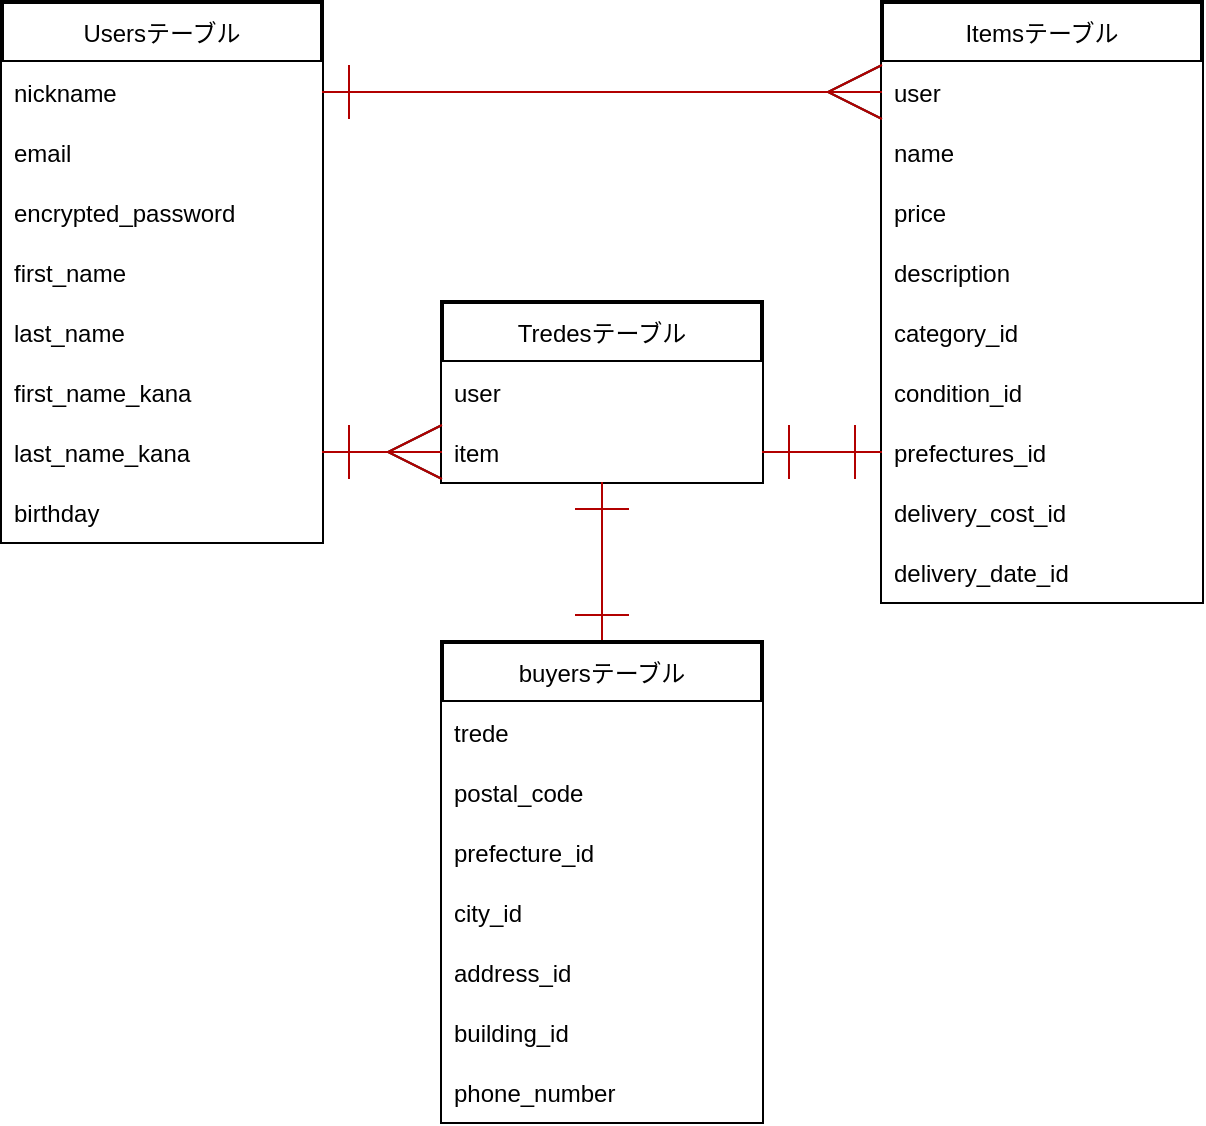 <mxfile>
    <diagram id="N-8uD74L67IFB2PYC5_n" name="ページ1">
        <mxGraphModel dx="834" dy="642" grid="1" gridSize="10" guides="1" tooltips="1" connect="1" arrows="1" fold="1" page="0" pageScale="1" pageWidth="827" pageHeight="1169" math="0" shadow="0">
            <root>
                <mxCell id="0"/>
                <mxCell id="1" parent="0"/>
                <mxCell id="2" value="Usersテーブル" style="swimlane;fontStyle=0;childLayout=stackLayout;horizontal=1;startSize=30;horizontalStack=0;resizeParent=1;resizeParentMax=0;resizeLast=0;collapsible=1;marginBottom=0;fillColor=#bac8d3;strokeColor=#23445d;" parent="1" vertex="1">
                    <mxGeometry x="40" y="40" width="160" height="270" as="geometry"/>
                </mxCell>
                <mxCell id="3" value="nickname" style="text;strokeColor=none;fillColor=none;align=left;verticalAlign=middle;spacingLeft=4;spacingRight=4;overflow=hidden;points=[[0,0.5],[1,0.5]];portConstraint=eastwest;rotatable=0;" parent="2" vertex="1">
                    <mxGeometry y="30" width="160" height="30" as="geometry"/>
                </mxCell>
                <mxCell id="5" value="email" style="text;strokeColor=none;fillColor=none;align=left;verticalAlign=middle;spacingLeft=4;spacingRight=4;overflow=hidden;points=[[0,0.5],[1,0.5]];portConstraint=eastwest;rotatable=0;" parent="2" vertex="1">
                    <mxGeometry y="60" width="160" height="30" as="geometry"/>
                </mxCell>
                <mxCell id="15" value="encrypted_passwaord" style="text;strokeColor=none;fillColor=none;align=left;verticalAlign=middle;spacingLeft=4;spacingRight=4;overflow=hidden;points=[[0,0.5],[1,0.5]];portConstraint=eastwest;rotatable=0;" parent="2" vertex="1">
                    <mxGeometry y="90" width="160" height="30" as="geometry"/>
                </mxCell>
                <mxCell id="16" value="first_name" style="text;strokeColor=none;fillColor=none;align=left;verticalAlign=middle;spacingLeft=4;spacingRight=4;overflow=hidden;points=[[0,0.5],[1,0.5]];portConstraint=eastwest;rotatable=0;" parent="2" vertex="1">
                    <mxGeometry y="120" width="160" height="30" as="geometry"/>
                </mxCell>
                <mxCell id="17" value="last_name" style="text;strokeColor=none;fillColor=none;align=left;verticalAlign=middle;spacingLeft=4;spacingRight=4;overflow=hidden;points=[[0,0.5],[1,0.5]];portConstraint=eastwest;rotatable=0;" parent="2" vertex="1">
                    <mxGeometry y="150" width="160" height="30" as="geometry"/>
                </mxCell>
                <mxCell id="18" value="first_name_kana" style="text;strokeColor=none;fillColor=none;align=left;verticalAlign=middle;spacingLeft=4;spacingRight=4;overflow=hidden;points=[[0,0.5],[1,0.5]];portConstraint=eastwest;rotatable=0;" parent="2" vertex="1">
                    <mxGeometry y="180" width="160" height="30" as="geometry"/>
                </mxCell>
                <mxCell id="19" value="last_name_kana" style="text;strokeColor=none;fillColor=none;align=left;verticalAlign=middle;spacingLeft=4;spacingRight=4;overflow=hidden;points=[[0,0.5],[1,0.5]];portConstraint=eastwest;rotatable=0;" parent="2" vertex="1">
                    <mxGeometry y="210" width="160" height="30" as="geometry"/>
                </mxCell>
                <mxCell id="20" value="birthday" style="text;strokeColor=none;fillColor=none;align=left;verticalAlign=middle;spacingLeft=4;spacingRight=4;overflow=hidden;points=[[0,0.5],[1,0.5]];portConstraint=eastwest;rotatable=0;" parent="2" vertex="1">
                    <mxGeometry y="240" width="160" height="30" as="geometry"/>
                </mxCell>
                <mxCell id="6" value="Tredesテーブル" style="swimlane;fontStyle=0;childLayout=stackLayout;horizontal=1;startSize=30;horizontalStack=0;resizeParent=1;resizeParentMax=0;resizeLast=0;collapsible=1;marginBottom=0;fillColor=#bac8d3;strokeColor=#23445d;" parent="1" vertex="1">
                    <mxGeometry x="260" y="190" width="160" height="90" as="geometry"/>
                </mxCell>
                <mxCell id="7" value="user" style="text;strokeColor=none;fillColor=none;align=left;verticalAlign=middle;spacingLeft=4;spacingRight=4;overflow=hidden;points=[[0,0.5],[1,0.5]];portConstraint=eastwest;rotatable=0;" parent="6" vertex="1">
                    <mxGeometry y="30" width="160" height="30" as="geometry"/>
                </mxCell>
                <mxCell id="8" value="item" style="text;strokeColor=none;fillColor=none;align=left;verticalAlign=middle;spacingLeft=4;spacingRight=4;overflow=hidden;points=[[0,0.5],[1,0.5]];portConstraint=eastwest;rotatable=0;" parent="6" vertex="1">
                    <mxGeometry y="60" width="160" height="30" as="geometry"/>
                </mxCell>
                <mxCell id="10" value="Itemsテーブル" style="swimlane;fontStyle=0;childLayout=stackLayout;horizontal=1;startSize=30;horizontalStack=0;resizeParent=1;resizeParentMax=0;resizeLast=0;collapsible=1;marginBottom=0;fillColor=#bac8d3;strokeColor=#23445d;" parent="1" vertex="1">
                    <mxGeometry x="480" y="40" width="160" height="270" as="geometry"/>
                </mxCell>
                <mxCell id="11" value="user" style="text;strokeColor=none;fillColor=none;align=left;verticalAlign=middle;spacingLeft=4;spacingRight=4;overflow=hidden;points=[[0,0.5],[1,0.5]];portConstraint=eastwest;rotatable=0;" parent="10" vertex="1">
                    <mxGeometry y="30" width="160" height="30" as="geometry"/>
                </mxCell>
                <mxCell id="12" value="name" style="text;strokeColor=none;fillColor=none;align=left;verticalAlign=middle;spacingLeft=4;spacingRight=4;overflow=hidden;points=[[0,0.5],[1,0.5]];portConstraint=eastwest;rotatable=0;" parent="10" vertex="1">
                    <mxGeometry y="60" width="160" height="30" as="geometry"/>
                </mxCell>
                <mxCell id="13" value="price" style="text;strokeColor=none;fillColor=none;align=left;verticalAlign=middle;spacingLeft=4;spacingRight=4;overflow=hidden;points=[[0,0.5],[1,0.5]];portConstraint=eastwest;rotatable=0;" parent="10" vertex="1">
                    <mxGeometry y="90" width="160" height="30" as="geometry"/>
                </mxCell>
                <mxCell id="22" value="description_id" style="text;strokeColor=none;fillColor=none;align=left;verticalAlign=middle;spacingLeft=4;spacingRight=4;overflow=hidden;points=[[0,0.5],[1,0.5]];portConstraint=eastwest;rotatable=0;" parent="10" vertex="1">
                    <mxGeometry y="120" width="160" height="30" as="geometry"/>
                </mxCell>
                <mxCell id="23" value="category_id" style="text;strokeColor=none;fillColor=none;align=left;verticalAlign=middle;spacingLeft=4;spacingRight=4;overflow=hidden;points=[[0,0.5],[1,0.5]];portConstraint=eastwest;rotatable=0;" parent="10" vertex="1">
                    <mxGeometry y="150" width="160" height="30" as="geometry"/>
                </mxCell>
                <mxCell id="25" value="prefectures_id" style="text;strokeColor=none;fillColor=none;align=left;verticalAlign=middle;spacingLeft=4;spacingRight=4;overflow=hidden;points=[[0,0.5],[1,0.5]];portConstraint=eastwest;rotatable=0;" parent="10" vertex="1">
                    <mxGeometry y="180" width="160" height="30" as="geometry"/>
                </mxCell>
                <mxCell id="24" value="delivery_cost_id" style="text;strokeColor=none;fillColor=none;align=left;verticalAlign=middle;spacingLeft=4;spacingRight=4;overflow=hidden;points=[[0,0.5],[1,0.5]];portConstraint=eastwest;rotatable=0;" parent="10" vertex="1">
                    <mxGeometry y="210" width="160" height="30" as="geometry"/>
                </mxCell>
                <mxCell id="26" value="delivery_date_id" style="text;strokeColor=none;fillColor=none;align=left;verticalAlign=middle;spacingLeft=4;spacingRight=4;overflow=hidden;points=[[0,0.5],[1,0.5]];portConstraint=eastwest;rotatable=0;" parent="10" vertex="1">
                    <mxGeometry y="240" width="160" height="30" as="geometry"/>
                </mxCell>
                <mxCell id="42" style="edgeStyle=none;html=1;exitX=0.5;exitY=0;exitDx=0;exitDy=0;startArrow=ERone;startFill=0;endArrow=ERone;endFill=0;startSize=25;endSize=25;" parent="1" source="27" target="8" edge="1">
                    <mxGeometry relative="1" as="geometry"/>
                </mxCell>
                <mxCell id="27" value="buyersテーブル" style="swimlane;fontStyle=0;childLayout=stackLayout;horizontal=1;startSize=30;horizontalStack=0;resizeParent=1;resizeParentMax=0;resizeLast=0;collapsible=1;marginBottom=0;fillColor=#bac8d3;strokeColor=#23445d;" parent="1" vertex="1">
                    <mxGeometry x="260" y="360" width="160" height="240" as="geometry"/>
                </mxCell>
                <mxCell id="28" value="trede" style="text;strokeColor=none;fillColor=none;align=left;verticalAlign=middle;spacingLeft=4;spacingRight=4;overflow=hidden;points=[[0,0.5],[1,0.5]];portConstraint=eastwest;rotatable=0;" parent="27" vertex="1">
                    <mxGeometry y="30" width="160" height="30" as="geometry"/>
                </mxCell>
                <mxCell id="29" value="postal_code" style="text;strokeColor=none;fillColor=none;align=left;verticalAlign=middle;spacingLeft=4;spacingRight=4;overflow=hidden;points=[[0,0.5],[1,0.5]];portConstraint=eastwest;rotatable=0;" parent="27" vertex="1">
                    <mxGeometry y="60" width="160" height="30" as="geometry"/>
                </mxCell>
                <mxCell id="30" value="prefecture_id" style="text;strokeColor=none;fillColor=none;align=left;verticalAlign=middle;spacingLeft=4;spacingRight=4;overflow=hidden;points=[[0,0.5],[1,0.5]];portConstraint=eastwest;rotatable=0;" parent="27" vertex="1">
                    <mxGeometry y="90" width="160" height="30" as="geometry"/>
                </mxCell>
                <mxCell id="31" value="city_id" style="text;strokeColor=none;fillColor=none;align=left;verticalAlign=middle;spacingLeft=4;spacingRight=4;overflow=hidden;points=[[0,0.5],[1,0.5]];portConstraint=eastwest;rotatable=0;" parent="27" vertex="1">
                    <mxGeometry y="120" width="160" height="30" as="geometry"/>
                </mxCell>
                <mxCell id="32" value="address_id" style="text;strokeColor=none;fillColor=none;align=left;verticalAlign=middle;spacingLeft=4;spacingRight=4;overflow=hidden;points=[[0,0.5],[1,0.5]];portConstraint=eastwest;rotatable=0;" parent="27" vertex="1">
                    <mxGeometry y="150" width="160" height="30" as="geometry"/>
                </mxCell>
                <mxCell id="33" value="building_id" style="text;strokeColor=none;fillColor=none;align=left;verticalAlign=middle;spacingLeft=4;spacingRight=4;overflow=hidden;points=[[0,0.5],[1,0.5]];portConstraint=eastwest;rotatable=0;" parent="27" vertex="1">
                    <mxGeometry y="180" width="160" height="30" as="geometry"/>
                </mxCell>
                <mxCell id="34" value="phone_number" style="text;strokeColor=none;fillColor=none;align=left;verticalAlign=middle;spacingLeft=4;spacingRight=4;overflow=hidden;points=[[0,0.5],[1,0.5]];portConstraint=eastwest;rotatable=0;" parent="27" vertex="1">
                    <mxGeometry y="210" width="160" height="30" as="geometry"/>
                </mxCell>
                <mxCell id="39" style="edgeStyle=none;html=1;exitX=0;exitY=0.5;exitDx=0;exitDy=0;entryX=1;entryY=0.5;entryDx=0;entryDy=0;startArrow=ERmany;startFill=0;endArrow=ERone;endFill=0;startSize=25;endSize=25;" parent="1" source="11" target="3" edge="1">
                    <mxGeometry relative="1" as="geometry"/>
                </mxCell>
                <mxCell id="40" style="edgeStyle=none;html=1;exitX=0;exitY=0.5;exitDx=0;exitDy=0;entryX=1;entryY=0.5;entryDx=0;entryDy=0;startArrow=ERmany;startFill=0;endArrow=ERone;endFill=0;startSize=25;endSize=25;" parent="1" source="8" target="19" edge="1">
                    <mxGeometry relative="1" as="geometry"/>
                </mxCell>
                <mxCell id="43" value="名称未設定レイヤ" parent="0"/>
                <mxCell id="44" value="Usersテーブル" style="swimlane;fontStyle=0;childLayout=stackLayout;horizontal=1;startSize=30;horizontalStack=0;resizeParent=1;resizeParentMax=0;resizeLast=0;collapsible=1;marginBottom=0;fillColor=default;strokeWidth=2;" parent="43" vertex="1">
                    <mxGeometry x="40" y="40" width="160" height="270" as="geometry"/>
                </mxCell>
                <mxCell id="45" value="nickname" style="text;strokeColor=none;fillColor=default;align=left;verticalAlign=middle;spacingLeft=4;spacingRight=4;overflow=hidden;points=[[0,0.5],[1,0.5]];portConstraint=eastwest;rotatable=0;" parent="44" vertex="1">
                    <mxGeometry y="30" width="160" height="30" as="geometry"/>
                </mxCell>
                <mxCell id="46" value="email" style="text;strokeColor=none;fillColor=default;align=left;verticalAlign=middle;spacingLeft=4;spacingRight=4;overflow=hidden;points=[[0,0.5],[1,0.5]];portConstraint=eastwest;rotatable=0;" parent="44" vertex="1">
                    <mxGeometry y="60" width="160" height="30" as="geometry"/>
                </mxCell>
                <mxCell id="47" value="encrypted_password" style="text;strokeColor=none;fillColor=default;align=left;verticalAlign=middle;spacingLeft=4;spacingRight=4;overflow=hidden;points=[[0,0.5],[1,0.5]];portConstraint=eastwest;rotatable=0;" parent="44" vertex="1">
                    <mxGeometry y="90" width="160" height="30" as="geometry"/>
                </mxCell>
                <mxCell id="48" value="first_name" style="text;strokeColor=none;fillColor=default;align=left;verticalAlign=middle;spacingLeft=4;spacingRight=4;overflow=hidden;points=[[0,0.5],[1,0.5]];portConstraint=eastwest;rotatable=0;" parent="44" vertex="1">
                    <mxGeometry y="120" width="160" height="30" as="geometry"/>
                </mxCell>
                <mxCell id="49" value="last_name" style="text;strokeColor=none;fillColor=default;align=left;verticalAlign=middle;spacingLeft=4;spacingRight=4;overflow=hidden;points=[[0,0.5],[1,0.5]];portConstraint=eastwest;rotatable=0;" parent="44" vertex="1">
                    <mxGeometry y="150" width="160" height="30" as="geometry"/>
                </mxCell>
                <mxCell id="50" value="first_name_kana" style="text;strokeColor=none;fillColor=default;align=left;verticalAlign=middle;spacingLeft=4;spacingRight=4;overflow=hidden;points=[[0,0.5],[1,0.5]];portConstraint=eastwest;rotatable=0;" parent="44" vertex="1">
                    <mxGeometry y="180" width="160" height="30" as="geometry"/>
                </mxCell>
                <mxCell id="51" value="last_name_kana" style="text;strokeColor=none;fillColor=default;align=left;verticalAlign=middle;spacingLeft=4;spacingRight=4;overflow=hidden;points=[[0,0.5],[1,0.5]];portConstraint=eastwest;rotatable=0;" parent="44" vertex="1">
                    <mxGeometry y="210" width="160" height="30" as="geometry"/>
                </mxCell>
                <mxCell id="52" value="birthday" style="text;strokeColor=none;fillColor=default;align=left;verticalAlign=middle;spacingLeft=4;spacingRight=4;overflow=hidden;points=[[0,0.5],[1,0.5]];portConstraint=eastwest;rotatable=0;" parent="44" vertex="1">
                    <mxGeometry y="240" width="160" height="30" as="geometry"/>
                </mxCell>
                <mxCell id="53" value="Tredesテーブル" style="swimlane;fontStyle=0;childLayout=stackLayout;horizontal=1;startSize=30;horizontalStack=0;resizeParent=1;resizeParentMax=0;resizeLast=0;collapsible=1;marginBottom=0;strokeWidth=2;" parent="43" vertex="1">
                    <mxGeometry x="260" y="190" width="160" height="90" as="geometry"/>
                </mxCell>
                <mxCell id="54" value="user" style="text;strokeColor=none;fillColor=default;align=left;verticalAlign=middle;spacingLeft=4;spacingRight=4;overflow=hidden;points=[[0,0.5],[1,0.5]];portConstraint=eastwest;rotatable=0;" parent="53" vertex="1">
                    <mxGeometry y="30" width="160" height="30" as="geometry"/>
                </mxCell>
                <mxCell id="55" value="item" style="text;strokeColor=none;fillColor=default;align=left;verticalAlign=middle;spacingLeft=4;spacingRight=4;overflow=hidden;points=[[0,0.5],[1,0.5]];portConstraint=eastwest;rotatable=0;" parent="53" vertex="1">
                    <mxGeometry y="60" width="160" height="30" as="geometry"/>
                </mxCell>
                <mxCell id="56" value="Itemsテーブル" style="swimlane;fontStyle=0;childLayout=stackLayout;horizontal=1;startSize=30;horizontalStack=0;resizeParent=1;resizeParentMax=0;resizeLast=0;collapsible=1;marginBottom=0;strokeWidth=2;" parent="43" vertex="1">
                    <mxGeometry x="480" y="40" width="160" height="300" as="geometry"/>
                </mxCell>
                <mxCell id="57" value="user" style="text;strokeColor=none;fillColor=default;align=left;verticalAlign=middle;spacingLeft=4;spacingRight=4;overflow=hidden;points=[[0,0.5],[1,0.5]];portConstraint=eastwest;rotatable=0;" parent="56" vertex="1">
                    <mxGeometry y="30" width="160" height="30" as="geometry"/>
                </mxCell>
                <mxCell id="58" value="name" style="text;strokeColor=none;fillColor=default;align=left;verticalAlign=middle;spacingLeft=4;spacingRight=4;overflow=hidden;points=[[0,0.5],[1,0.5]];portConstraint=eastwest;rotatable=0;" parent="56" vertex="1">
                    <mxGeometry y="60" width="160" height="30" as="geometry"/>
                </mxCell>
                <mxCell id="59" value="price" style="text;strokeColor=none;fillColor=default;align=left;verticalAlign=middle;spacingLeft=4;spacingRight=4;overflow=hidden;points=[[0,0.5],[1,0.5]];portConstraint=eastwest;rotatable=0;" parent="56" vertex="1">
                    <mxGeometry y="90" width="160" height="30" as="geometry"/>
                </mxCell>
                <mxCell id="60" value="description" style="text;strokeColor=none;fillColor=default;align=left;verticalAlign=middle;spacingLeft=4;spacingRight=4;overflow=hidden;points=[[0,0.5],[1,0.5]];portConstraint=eastwest;rotatable=0;" parent="56" vertex="1">
                    <mxGeometry y="120" width="160" height="30" as="geometry"/>
                </mxCell>
                <mxCell id="61" value="category_id" style="text;strokeColor=none;fillColor=default;align=left;verticalAlign=middle;spacingLeft=4;spacingRight=4;overflow=hidden;points=[[0,0.5],[1,0.5]];portConstraint=eastwest;rotatable=0;" parent="56" vertex="1">
                    <mxGeometry y="150" width="160" height="30" as="geometry"/>
                </mxCell>
                <mxCell id="77" value="condition_id" style="text;strokeColor=none;fillColor=default;align=left;verticalAlign=middle;spacingLeft=4;spacingRight=4;overflow=hidden;points=[[0,0.5],[1,0.5]];portConstraint=eastwest;rotatable=0;" vertex="1" parent="56">
                    <mxGeometry y="180" width="160" height="30" as="geometry"/>
                </mxCell>
                <mxCell id="62" value="prefectures_id" style="text;strokeColor=none;fillColor=default;align=left;verticalAlign=middle;spacingLeft=4;spacingRight=4;overflow=hidden;points=[[0,0.5],[1,0.5]];portConstraint=eastwest;rotatable=0;" parent="56" vertex="1">
                    <mxGeometry y="210" width="160" height="30" as="geometry"/>
                </mxCell>
                <mxCell id="63" value="delivery_cost_id" style="text;strokeColor=none;fillColor=default;align=left;verticalAlign=middle;spacingLeft=4;spacingRight=4;overflow=hidden;points=[[0,0.5],[1,0.5]];portConstraint=eastwest;rotatable=0;" parent="56" vertex="1">
                    <mxGeometry y="240" width="160" height="30" as="geometry"/>
                </mxCell>
                <mxCell id="64" value="delivery_date_id" style="text;strokeColor=none;fillColor=default;align=left;verticalAlign=middle;spacingLeft=4;spacingRight=4;overflow=hidden;points=[[0,0.5],[1,0.5]];portConstraint=eastwest;rotatable=0;" parent="56" vertex="1">
                    <mxGeometry y="270" width="160" height="30" as="geometry"/>
                </mxCell>
                <mxCell id="65" style="edgeStyle=none;html=1;exitX=0.5;exitY=0;exitDx=0;exitDy=0;startArrow=ERone;startFill=0;endArrow=ERone;endFill=0;startSize=25;endSize=25;fillColor=#e51400;strokeColor=#B20000;" parent="43" source="66" target="55" edge="1">
                    <mxGeometry relative="1" as="geometry"/>
                </mxCell>
                <mxCell id="66" value="buyersテーブル" style="swimlane;fontStyle=0;childLayout=stackLayout;horizontal=1;startSize=30;horizontalStack=0;resizeParent=1;resizeParentMax=0;resizeLast=0;collapsible=1;marginBottom=0;strokeWidth=2;perimeterSpacing=0;swimlaneLine=1;rounded=0;shadow=0;strokeColor=default;" parent="43" vertex="1">
                    <mxGeometry x="260" y="360" width="160" height="240" as="geometry"/>
                </mxCell>
                <mxCell id="67" value="trede" style="text;strokeColor=none;fillColor=default;align=left;verticalAlign=middle;spacingLeft=4;spacingRight=4;overflow=hidden;points=[[0,0.5],[1,0.5]];portConstraint=eastwest;rotatable=0;" parent="66" vertex="1">
                    <mxGeometry y="30" width="160" height="30" as="geometry"/>
                </mxCell>
                <mxCell id="68" value="postal_code" style="text;strokeColor=none;fillColor=default;align=left;verticalAlign=middle;spacingLeft=4;spacingRight=4;overflow=hidden;points=[[0,0.5],[1,0.5]];portConstraint=eastwest;rotatable=0;" parent="66" vertex="1">
                    <mxGeometry y="60" width="160" height="30" as="geometry"/>
                </mxCell>
                <mxCell id="69" value="prefecture_id" style="text;strokeColor=none;fillColor=default;align=left;verticalAlign=middle;spacingLeft=4;spacingRight=4;overflow=hidden;points=[[0,0.5],[1,0.5]];portConstraint=eastwest;rotatable=0;" parent="66" vertex="1">
                    <mxGeometry y="90" width="160" height="30" as="geometry"/>
                </mxCell>
                <mxCell id="70" value="city_id" style="text;strokeColor=none;fillColor=default;align=left;verticalAlign=middle;spacingLeft=4;spacingRight=4;overflow=hidden;points=[[0,0.5],[1,0.5]];portConstraint=eastwest;rotatable=0;" parent="66" vertex="1">
                    <mxGeometry y="120" width="160" height="30" as="geometry"/>
                </mxCell>
                <mxCell id="71" value="address_id" style="text;strokeColor=none;fillColor=default;align=left;verticalAlign=middle;spacingLeft=4;spacingRight=4;overflow=hidden;points=[[0,0.5],[1,0.5]];portConstraint=eastwest;rotatable=0;" parent="66" vertex="1">
                    <mxGeometry y="150" width="160" height="30" as="geometry"/>
                </mxCell>
                <mxCell id="72" value="building_id" style="text;strokeColor=none;fillColor=default;align=left;verticalAlign=middle;spacingLeft=4;spacingRight=4;overflow=hidden;points=[[0,0.5],[1,0.5]];portConstraint=eastwest;rotatable=0;" parent="66" vertex="1">
                    <mxGeometry y="180" width="160" height="30" as="geometry"/>
                </mxCell>
                <mxCell id="73" value="phone_number" style="text;strokeColor=none;fillColor=default;align=left;verticalAlign=middle;spacingLeft=4;spacingRight=4;overflow=hidden;points=[[0,0.5],[1,0.5]];portConstraint=eastwest;rotatable=0;" parent="66" vertex="1">
                    <mxGeometry y="210" width="160" height="30" as="geometry"/>
                </mxCell>
                <mxCell id="74" style="edgeStyle=none;html=1;exitX=0;exitY=0.5;exitDx=0;exitDy=0;entryX=1;entryY=0.5;entryDx=0;entryDy=0;startArrow=ERmany;startFill=0;endArrow=ERone;endFill=0;startSize=25;endSize=25;fillColor=#e51400;strokeColor=#B20000;" parent="43" source="57" target="45" edge="1">
                    <mxGeometry relative="1" as="geometry"/>
                </mxCell>
                <mxCell id="75" style="edgeStyle=none;html=1;exitX=0;exitY=0.5;exitDx=0;exitDy=0;entryX=1;entryY=0.5;entryDx=0;entryDy=0;startArrow=ERmany;startFill=0;endArrow=ERone;endFill=0;startSize=25;endSize=25;fillColor=#e51400;strokeColor=#B20000;" parent="43" source="55" target="51" edge="1">
                    <mxGeometry relative="1" as="geometry"/>
                </mxCell>
                <mxCell id="76" style="edgeStyle=none;html=1;exitX=1;exitY=0.5;exitDx=0;exitDy=0;entryX=0;entryY=0.5;entryDx=0;entryDy=0;startArrow=ERone;startFill=0;endArrow=ERone;endFill=0;startSize=25;endSize=25;fillColor=#e51400;strokeColor=#B20000;" parent="43" source="55" target="62" edge="1">
                    <mxGeometry relative="1" as="geometry">
                        <Array as="points"/>
                    </mxGeometry>
                </mxCell>
            </root>
        </mxGraphModel>
    </diagram>
</mxfile>